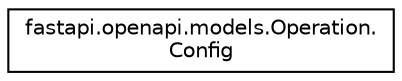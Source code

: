 digraph "Graphical Class Hierarchy"
{
 // LATEX_PDF_SIZE
  edge [fontname="Helvetica",fontsize="10",labelfontname="Helvetica",labelfontsize="10"];
  node [fontname="Helvetica",fontsize="10",shape=record];
  rankdir="LR";
  Node0 [label="fastapi.openapi.models.Operation.\lConfig",height=0.2,width=0.4,color="black", fillcolor="white", style="filled",URL="$classfastapi_1_1openapi_1_1models_1_1Operation_1_1Config.html",tooltip=" "];
}

